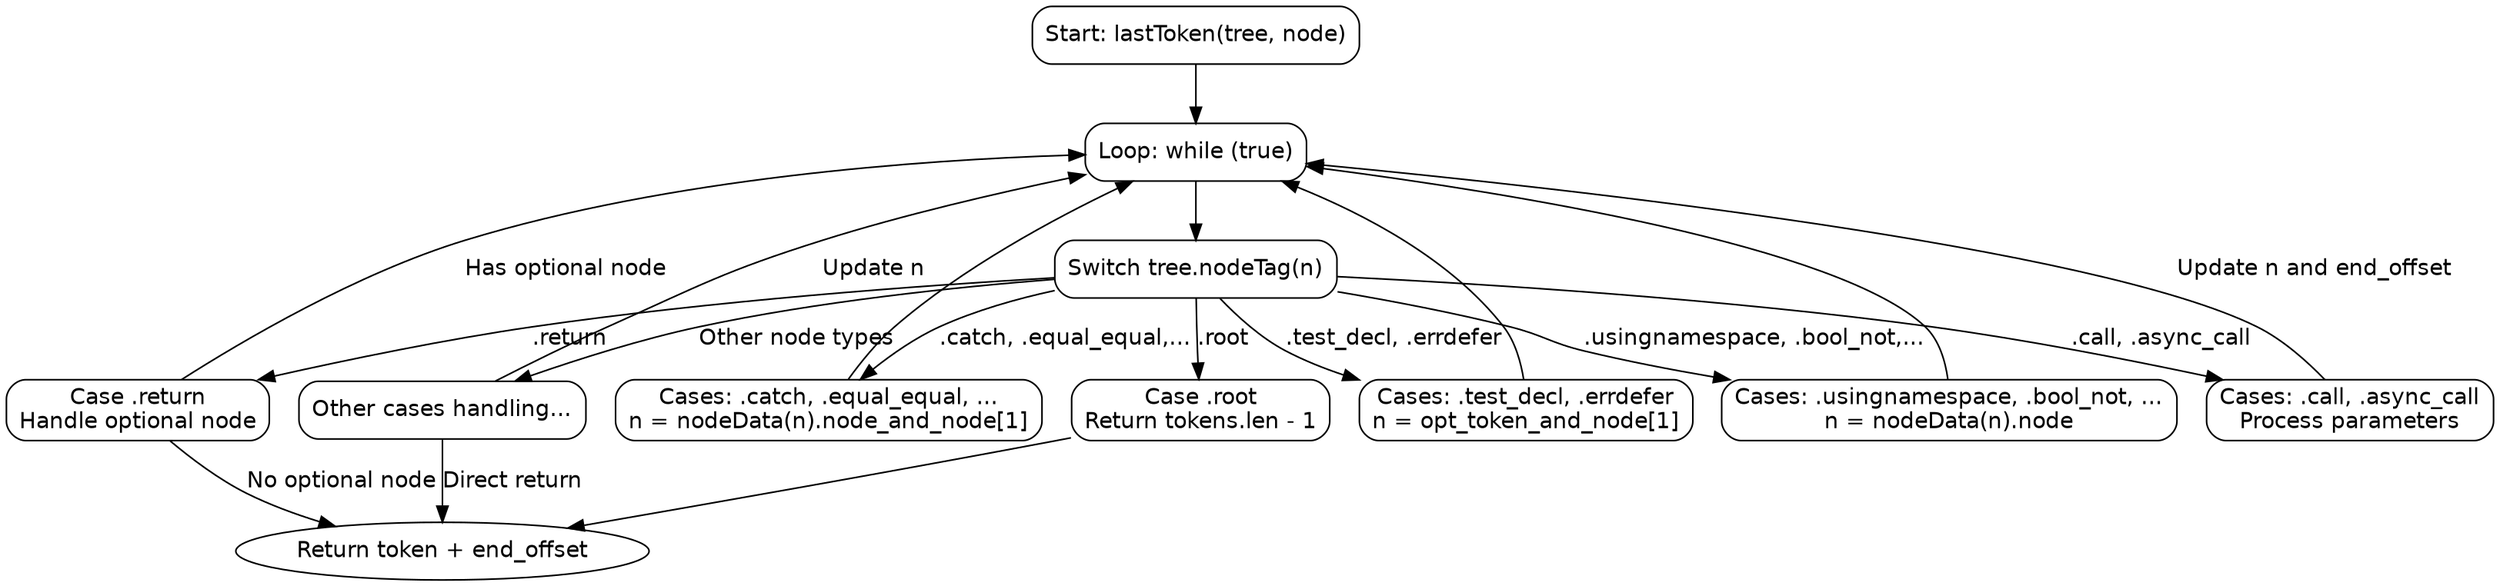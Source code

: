 
digraph flowchart {
    node [shape=rectangle, style="rounded", fontname="Helvetica"];
    edge [fontname="Helvetica"];

    start [label="Start: lastToken(tree, node)"];
    loop [label="Loop: while (true)"];
    switch [label="Switch tree.nodeTag(n)"];

    root [label="Case .root\nReturn tokens.len - 1"];
    usingnamespace_group [label="Cases: .usingnamespace, .bool_not, ...\nn = nodeData(n).node"];
    catch_group [label="Cases: .catch, .equal_equal, ...\nn = nodeData(n).node_and_node[1]"];
    test_decl_group [label="Cases: .test_decl, .errdefer\nn = opt_token_and_node[1]"];
    return_group [label="Case .return\nHandle optional node"];
    call_group [label="Cases: .call, .async_call\nProcess parameters"];
    return_token [label="Return token + end_offset"];
    other_cases [label="Other cases handling..."];

    start -> loop;
    loop -> switch;

    switch -> root [label=".root"];
    root -> return_token;

    switch -> usingnamespace_group [label=".usingnamespace, .bool_not,..."];
    usingnamespace_group -> loop;

    switch -> catch_group [label=".catch, .equal_equal,..."];
    catch_group -> loop;

    switch -> test_decl_group [label=".test_decl, .errdefer"];
    test_decl_group -> loop;

    switch -> return_group [label=".return"];
    return_group -> loop [label="Has optional node"];
    return_group -> return_token [label="No optional node"];

    switch -> call_group [label=".call, .async_call"];
    call_group -> loop [label="Update n and end_offset"];

    switch -> other_cases [label="Other node types"];
    other_cases -> return_token [label="Direct return"];
    other_cases -> loop [label="Update n"];

    return_token [shape=oval];
}
